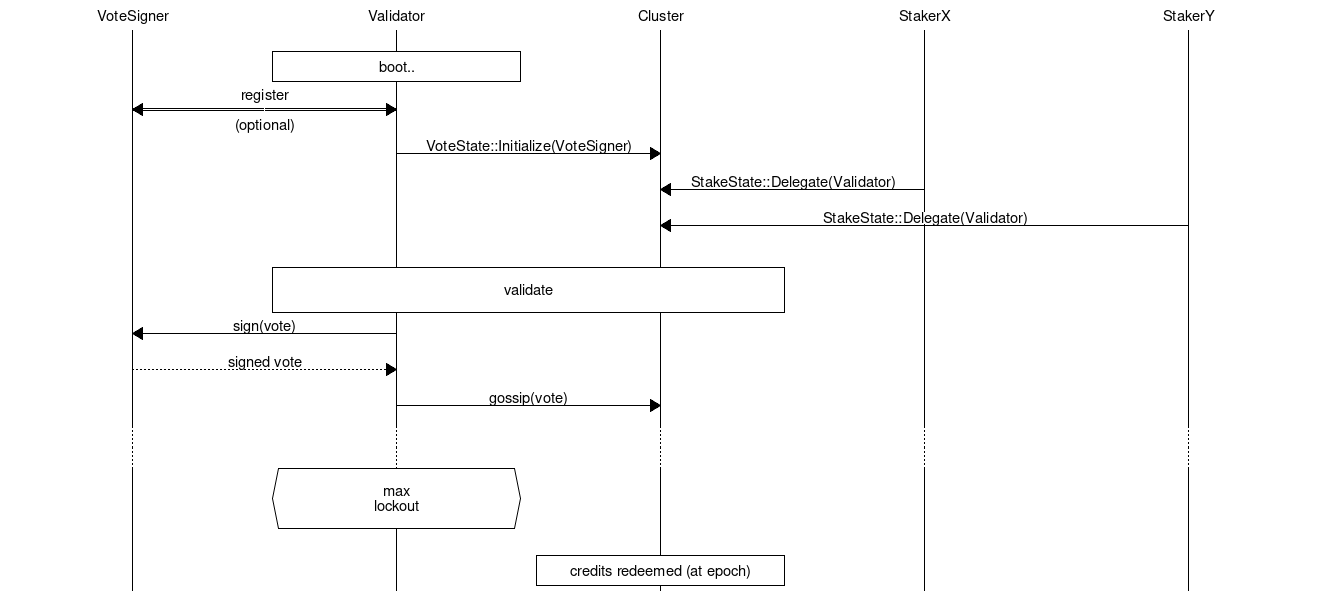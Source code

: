 msc {
  hscale="2.2";
   VoteSigner,
   Validator,
   Cluster,
   StakerX,
   StakerY;

   |||;
  Validator box Validator [label="boot.."];

  VoteSigner <:> Validator [label="register\n\n(optional)"];
  Validator => Cluster [label="VoteState::Initialize(VoteSigner)"];
  StakerX => Cluster [label="StakeState::Delegate(Validator)"];
  StakerY => Cluster [label="StakeState::Delegate(Validator)"];

     |||;
  Validator box Cluster [label="\nvalidate\n"];
  Validator => VoteSigner [label="sign(vote)"];
  VoteSigner >> Validator [label="signed vote"];

  Validator => Cluster [label="gossip(vote)"];
  ...;
  ... ;
  Validator abox Validator [label="\nmax\nlockout\n"];
       |||;
  Cluster box Cluster [label="credits redeemed (at epoch)"];


}
